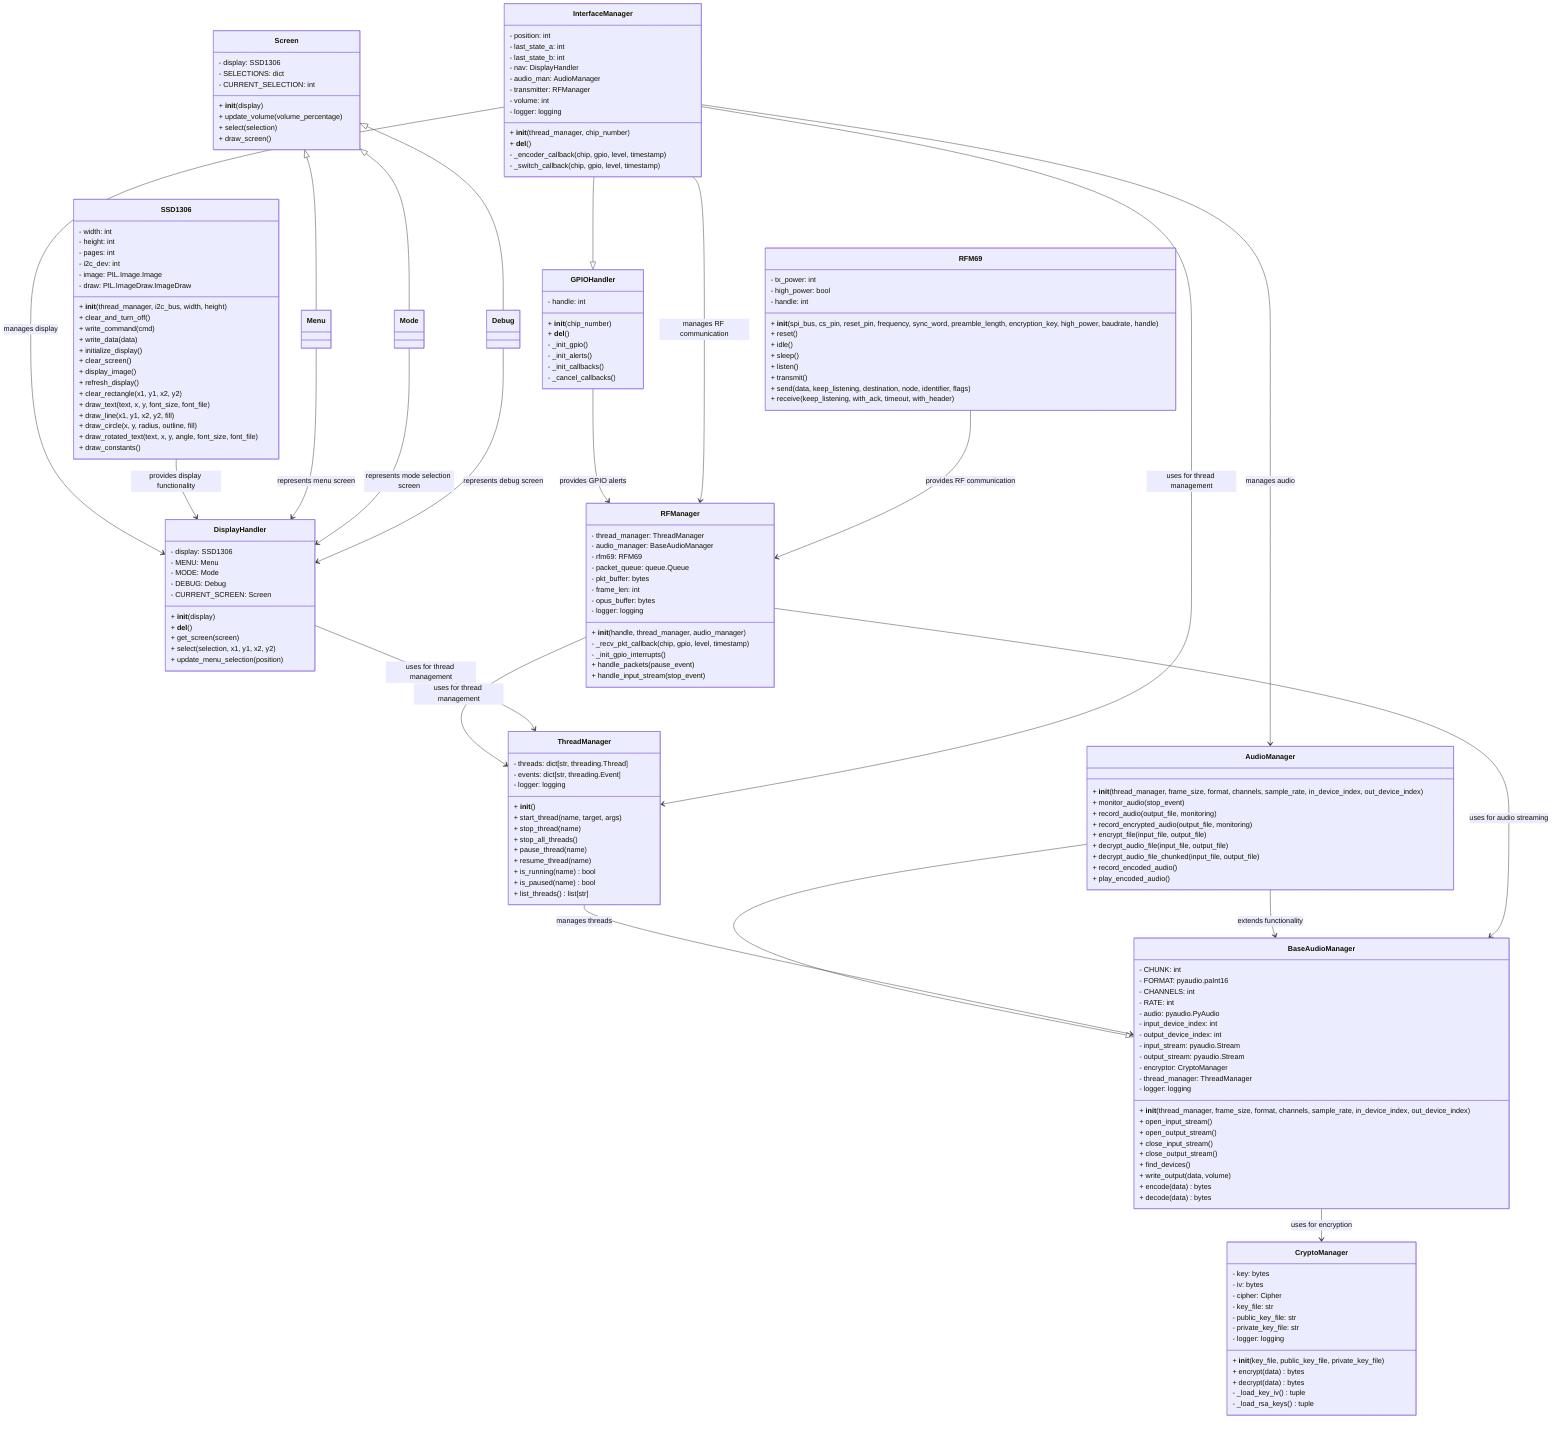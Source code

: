 classDiagram
    class ThreadManager {
        - threads: dict[str, threading.Thread]
        - events: dict[str, threading.Event]
        - logger: logging
        + __init__()
        + start_thread(name, target, args)
        + stop_thread(name)
        + stop_all_threads()
        + pause_thread(name)
        + resume_thread(name)
        + is_running(name) bool
        + is_paused(name) bool
        + list_threads() list[str]
    }

    class CryptoManager {
        - key: bytes
        - iv: bytes
        - cipher: Cipher
        - key_file: str
        - public_key_file: str
        - private_key_file: str
        - logger: logging
        + __init__(key_file, public_key_file, private_key_file)
        + encrypt(data) bytes
        + decrypt(data) bytes
        - _load_key_iv() tuple
        - _load_rsa_keys() tuple
    }

    class BaseAudioManager {
        - CHUNK: int
        - FORMAT: pyaudio.paInt16
        - CHANNELS: int
        - RATE: int
        - audio: pyaudio.PyAudio
        - input_device_index: int
        - output_device_index: int
        - input_stream: pyaudio.Stream
        - output_stream: pyaudio.Stream
        - encryptor: CryptoManager
        - thread_manager: ThreadManager
        - logger: logging
        + __init__(thread_manager, frame_size, format, channels, sample_rate, in_device_index, out_device_index)
        + open_input_stream()
        + open_output_stream()
        + close_input_stream()
        + close_output_stream()
        + find_devices()
        + write_output(data, volume)
        + encode(data) bytes
        + decode(data) bytes
    }

    class AudioManager {
        + __init__(thread_manager, frame_size, format, channels, sample_rate, in_device_index, out_device_index)
        + monitor_audio(stop_event)
        + record_audio(output_file, monitoring)
        + record_encrypted_audio(output_file, monitoring)
        + encrypt_file(input_file, output_file)
        + decrypt_audio_file(input_file, output_file)
        + decrypt_audio_file_chunked(input_file, output_file)
        + record_encoded_audio()
        + play_encoded_audio()
    }
    AudioManager --|> BaseAudioManager

    class GPIOHandler {
        - handle: int
        + __init__(chip_number)
        + __del__()
        - _init_gpio()
        - _init_alerts()
        - _init_callbacks()
        - _cancel_callbacks()
    }

    class DisplayHandler {
        - display: SSD1306
        - MENU: Menu
        - MODE: Mode
        - DEBUG: Debug
        - CURRENT_SCREEN: Screen
        + __init__(display)
        + __del__()
        + get_screen(screen)
        + select(selection, x1, y1, x2, y2)
        + update_menu_selection(position)
    }

    class RFManager {
        - thread_manager: ThreadManager
        - audio_manager: BaseAudioManager
        - rfm69: RFM69
        - packet_queue: queue.Queue
        - pkt_buffer: bytes
        - frame_len: int
        - opus_buffer: bytes
        - logger: logging
        + __init__(handle, thread_manager, audio_manager)
        - _recv_pkt_callback(chip, gpio, level, timestamp)
        - _init_gpio_interrupts()
        + handle_packets(pause_event)
        + handle_input_stream(stop_event)
    }

    class InterfaceManager {
        - position: int
        - last_state_a: int
        - last_state_b: int
        - nav: DisplayHandler
        - audio_man: AudioManager
        - transmitter: RFManager
        - volume: int
        - logger: logging
        + __init__(thread_manager, chip_number)
        + __del__()
        - _encoder_callback(chip, gpio, level, timestamp)
        - _switch_callback(chip, gpio, level, timestamp)
    }
    InterfaceManager --|> GPIOHandler

    class SSD1306 {
        - width: int
        - height: int
        - pages: int
        - i2c_dev: int
        - image: PIL.Image.Image
        - draw: PIL.ImageDraw.ImageDraw
        + __init__(thread_manager, i2c_bus, width, height)
        + clear_and_turn_off()
        + write_command(cmd)
        + write_data(data)
        + initialize_display()
        + clear_screen()
        + display_image()
        + refresh_display()
        + clear_rectangle(x1, y1, x2, y2)
        + draw_text(text, x, y, font_size, font_file)
        + draw_line(x1, y1, x2, y2, fill)
        + draw_circle(x, y, radius, outline, fill)
        + draw_rotated_text(text, x, y, angle, font_size, font_file)
        + draw_constants()
    }

    class RFM69 {
        - tx_power: int
        - high_power: bool
        - handle: int
        + __init__(spi_bus, cs_pin, reset_pin, frequency, sync_word, preamble_length, encryption_key, high_power, baudrate, handle)
        + reset()
        + idle()
        + sleep()
        + listen()
        + transmit()
        + send(data, keep_listening, destination, node, identifier, flags)
        + receive(keep_listening, with_ack, timeout, with_header)
    }

    class Screen {
        - display: SSD1306
        - SELECTIONS: dict
        - CURRENT_SELECTION: int
        + __init__(display)
        + update_volume(volume_percentage)
        + select(selection)
        + draw_screen()
    }
    Screen <|-- Menu
    Screen <|-- Mode
    Screen <|-- Debug

    %% Interaction Diagram
    ThreadManager --> BaseAudioManager : manages threads
    BaseAudioManager --> CryptoManager : uses for encryption
    AudioManager --> BaseAudioManager : extends functionality
    RFManager --> ThreadManager : uses for thread management
    RFManager --> BaseAudioManager : uses for audio streaming
    GPIOHandler --> RFManager : provides GPIO alerts
    DisplayHandler --> ThreadManager : uses for thread management
    InterfaceManager --> DisplayHandler : manages display
    InterfaceManager --> AudioManager : manages audio
    InterfaceManager --> RFManager : manages RF communication
    InterfaceManager --> ThreadManager : uses for thread management
    SSD1306 --> DisplayHandler : provides display functionality
    RFM69 --> RFManager : provides RF communication
    Menu --> DisplayHandler : represents menu screen
    Mode --> DisplayHandler : represents mode selection screen
    Debug --> DisplayHandler : represents debug screen